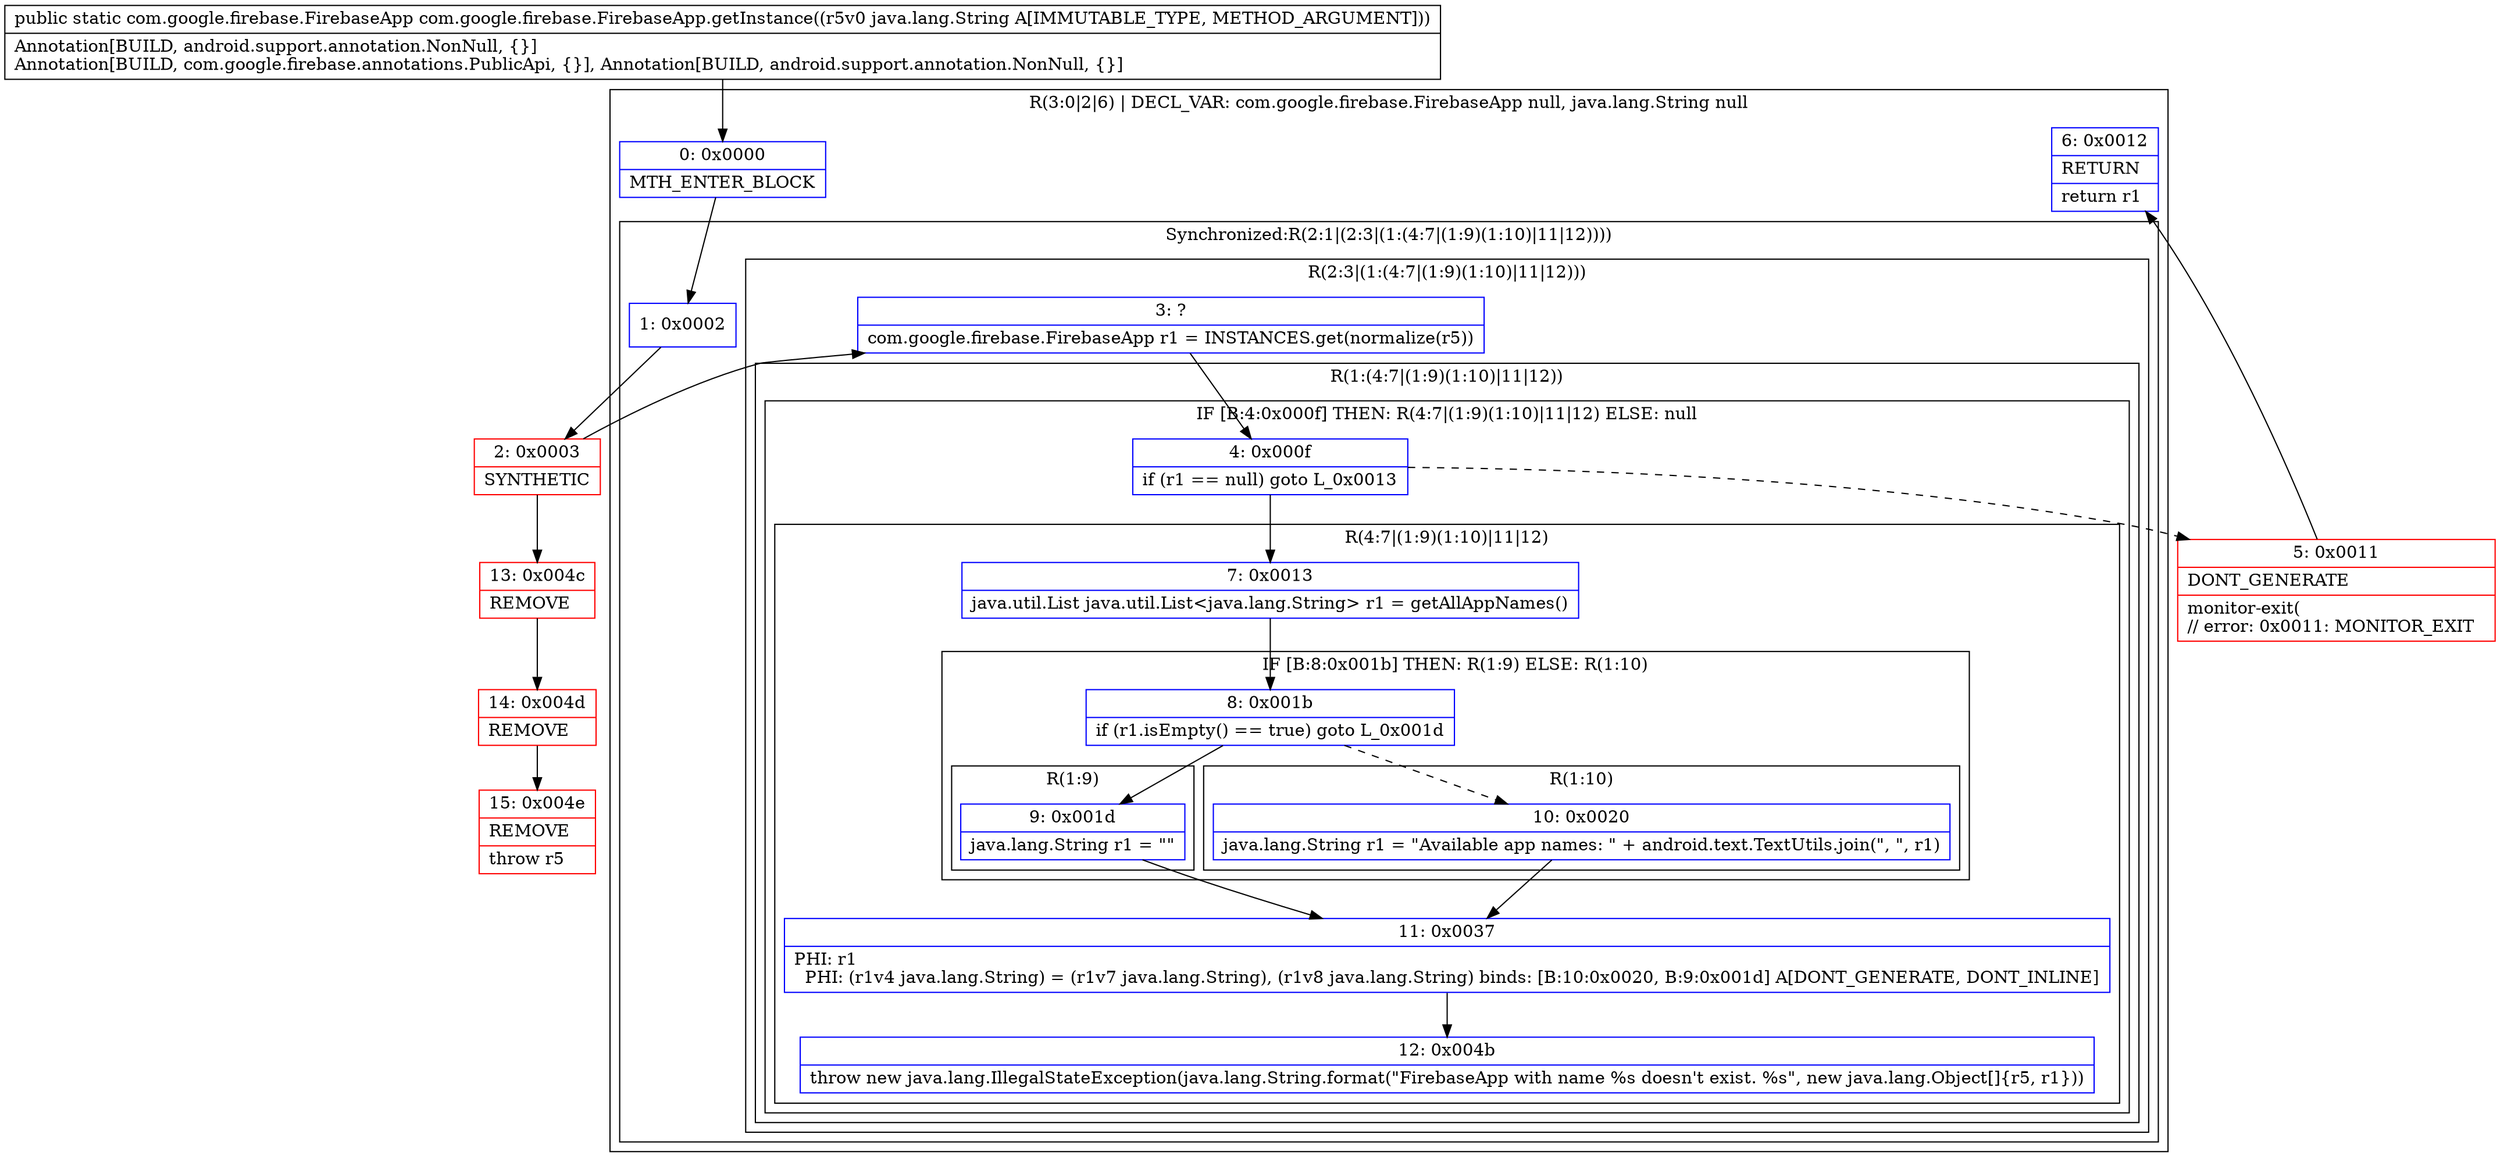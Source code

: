 digraph "CFG forcom.google.firebase.FirebaseApp.getInstance(Ljava\/lang\/String;)Lcom\/google\/firebase\/FirebaseApp;" {
subgraph cluster_Region_1356543886 {
label = "R(3:0|2|6) | DECL_VAR: com.google.firebase.FirebaseApp null, java.lang.String null\l";
node [shape=record,color=blue];
Node_0 [shape=record,label="{0\:\ 0x0000|MTH_ENTER_BLOCK\l}"];
subgraph cluster_SynchronizedRegion_1253694098 {
label = "Synchronized:R(2:1|(2:3|(1:(4:7|(1:9)(1:10)|11|12))))";
node [shape=record,color=blue];
Node_1 [shape=record,label="{1\:\ 0x0002}"];
subgraph cluster_Region_1958688417 {
label = "R(2:3|(1:(4:7|(1:9)(1:10)|11|12)))";
node [shape=record,color=blue];
Node_3 [shape=record,label="{3\:\ ?|com.google.firebase.FirebaseApp r1 = INSTANCES.get(normalize(r5))\l}"];
subgraph cluster_Region_1918966162 {
label = "R(1:(4:7|(1:9)(1:10)|11|12))";
node [shape=record,color=blue];
subgraph cluster_IfRegion_1174425405 {
label = "IF [B:4:0x000f] THEN: R(4:7|(1:9)(1:10)|11|12) ELSE: null";
node [shape=record,color=blue];
Node_4 [shape=record,label="{4\:\ 0x000f|if (r1 == null) goto L_0x0013\l}"];
subgraph cluster_Region_391530829 {
label = "R(4:7|(1:9)(1:10)|11|12)";
node [shape=record,color=blue];
Node_7 [shape=record,label="{7\:\ 0x0013|java.util.List java.util.List\<java.lang.String\> r1 = getAllAppNames()\l}"];
subgraph cluster_IfRegion_441544504 {
label = "IF [B:8:0x001b] THEN: R(1:9) ELSE: R(1:10)";
node [shape=record,color=blue];
Node_8 [shape=record,label="{8\:\ 0x001b|if (r1.isEmpty() == true) goto L_0x001d\l}"];
subgraph cluster_Region_1459788268 {
label = "R(1:9)";
node [shape=record,color=blue];
Node_9 [shape=record,label="{9\:\ 0x001d|java.lang.String r1 = \"\"\l}"];
}
subgraph cluster_Region_1584177896 {
label = "R(1:10)";
node [shape=record,color=blue];
Node_10 [shape=record,label="{10\:\ 0x0020|java.lang.String r1 = \"Available app names: \" + android.text.TextUtils.join(\", \", r1)\l}"];
}
}
Node_11 [shape=record,label="{11\:\ 0x0037|PHI: r1 \l  PHI: (r1v4 java.lang.String) = (r1v7 java.lang.String), (r1v8 java.lang.String) binds: [B:10:0x0020, B:9:0x001d] A[DONT_GENERATE, DONT_INLINE]\l}"];
Node_12 [shape=record,label="{12\:\ 0x004b|throw new java.lang.IllegalStateException(java.lang.String.format(\"FirebaseApp with name %s doesn't exist. %s\", new java.lang.Object[]\{r5, r1\}))\l}"];
}
}
}
}
}
Node_6 [shape=record,label="{6\:\ 0x0012|RETURN\l|return r1\l}"];
}
Node_2 [shape=record,color=red,label="{2\:\ 0x0003|SYNTHETIC\l}"];
Node_5 [shape=record,color=red,label="{5\:\ 0x0011|DONT_GENERATE\l|monitor\-exit(\l\/\/ error: 0x0011: MONITOR_EXIT  \l}"];
Node_13 [shape=record,color=red,label="{13\:\ 0x004c|REMOVE\l}"];
Node_14 [shape=record,color=red,label="{14\:\ 0x004d|REMOVE\l}"];
Node_15 [shape=record,color=red,label="{15\:\ 0x004e|REMOVE\l|throw r5\l}"];
MethodNode[shape=record,label="{public static com.google.firebase.FirebaseApp com.google.firebase.FirebaseApp.getInstance((r5v0 java.lang.String A[IMMUTABLE_TYPE, METHOD_ARGUMENT]))  | Annotation[BUILD, android.support.annotation.NonNull, \{\}]\lAnnotation[BUILD, com.google.firebase.annotations.PublicApi, \{\}], Annotation[BUILD, android.support.annotation.NonNull, \{\}]\l}"];
MethodNode -> Node_0;
Node_0 -> Node_1;
Node_1 -> Node_2;
Node_3 -> Node_4;
Node_4 -> Node_5[style=dashed];
Node_4 -> Node_7;
Node_7 -> Node_8;
Node_8 -> Node_9;
Node_8 -> Node_10[style=dashed];
Node_9 -> Node_11;
Node_10 -> Node_11;
Node_11 -> Node_12;
Node_2 -> Node_3;
Node_2 -> Node_13;
Node_5 -> Node_6;
Node_13 -> Node_14;
Node_14 -> Node_15;
}

